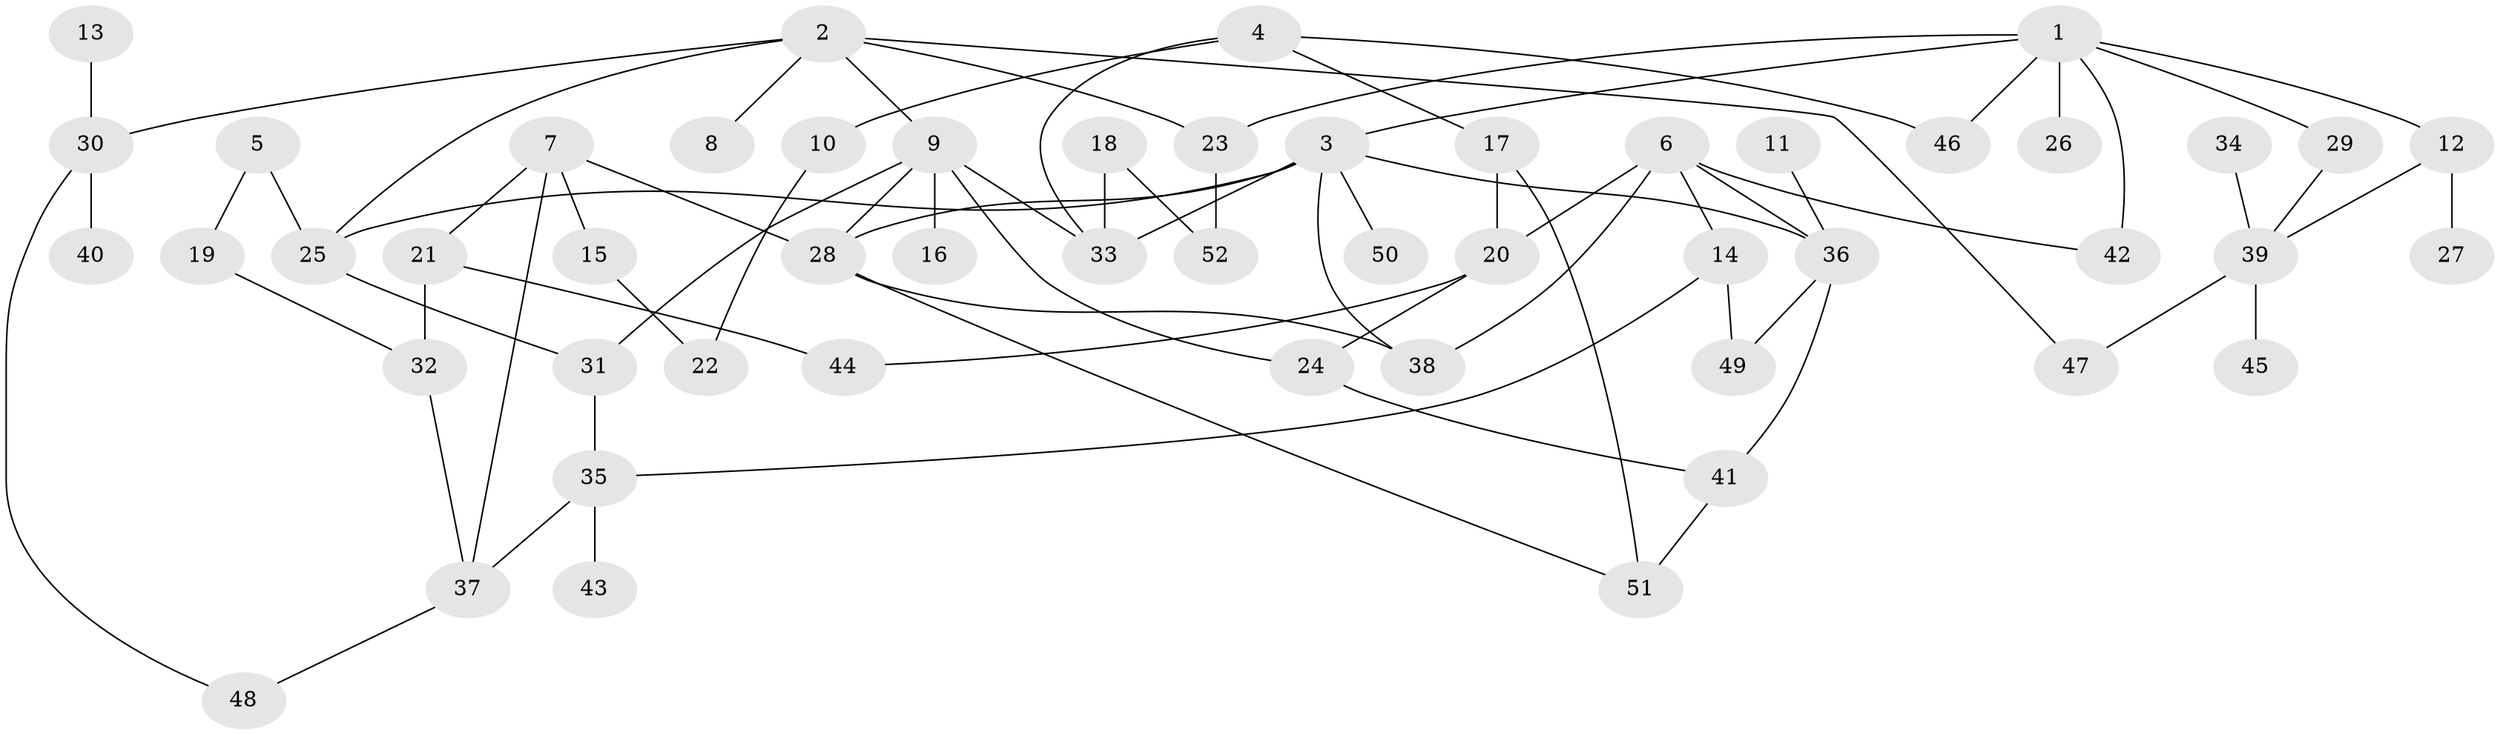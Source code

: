 // original degree distribution, {4: 0.038461538461538464, 8: 0.009615384615384616, 6: 0.04807692307692308, 3: 0.19230769230769232, 5: 0.08653846153846154, 2: 0.3269230769230769, 1: 0.2980769230769231}
// Generated by graph-tools (version 1.1) at 2025/01/03/09/25 03:01:07]
// undirected, 52 vertices, 75 edges
graph export_dot {
graph [start="1"]
  node [color=gray90,style=filled];
  1;
  2;
  3;
  4;
  5;
  6;
  7;
  8;
  9;
  10;
  11;
  12;
  13;
  14;
  15;
  16;
  17;
  18;
  19;
  20;
  21;
  22;
  23;
  24;
  25;
  26;
  27;
  28;
  29;
  30;
  31;
  32;
  33;
  34;
  35;
  36;
  37;
  38;
  39;
  40;
  41;
  42;
  43;
  44;
  45;
  46;
  47;
  48;
  49;
  50;
  51;
  52;
  1 -- 3 [weight=1.0];
  1 -- 12 [weight=1.0];
  1 -- 23 [weight=1.0];
  1 -- 26 [weight=1.0];
  1 -- 29 [weight=1.0];
  1 -- 42 [weight=1.0];
  1 -- 46 [weight=1.0];
  2 -- 8 [weight=1.0];
  2 -- 9 [weight=1.0];
  2 -- 23 [weight=1.0];
  2 -- 25 [weight=1.0];
  2 -- 30 [weight=1.0];
  2 -- 47 [weight=1.0];
  3 -- 25 [weight=2.0];
  3 -- 28 [weight=1.0];
  3 -- 33 [weight=1.0];
  3 -- 36 [weight=1.0];
  3 -- 38 [weight=1.0];
  3 -- 50 [weight=1.0];
  4 -- 10 [weight=1.0];
  4 -- 17 [weight=1.0];
  4 -- 33 [weight=1.0];
  4 -- 46 [weight=1.0];
  5 -- 19 [weight=1.0];
  5 -- 25 [weight=1.0];
  6 -- 14 [weight=1.0];
  6 -- 20 [weight=1.0];
  6 -- 36 [weight=1.0];
  6 -- 38 [weight=1.0];
  6 -- 42 [weight=1.0];
  7 -- 15 [weight=1.0];
  7 -- 21 [weight=1.0];
  7 -- 28 [weight=1.0];
  7 -- 37 [weight=1.0];
  9 -- 16 [weight=1.0];
  9 -- 24 [weight=1.0];
  9 -- 28 [weight=1.0];
  9 -- 31 [weight=1.0];
  9 -- 33 [weight=1.0];
  10 -- 22 [weight=1.0];
  11 -- 36 [weight=1.0];
  12 -- 27 [weight=1.0];
  12 -- 39 [weight=1.0];
  13 -- 30 [weight=1.0];
  14 -- 35 [weight=1.0];
  14 -- 49 [weight=1.0];
  15 -- 22 [weight=1.0];
  17 -- 20 [weight=1.0];
  17 -- 51 [weight=1.0];
  18 -- 33 [weight=1.0];
  18 -- 52 [weight=1.0];
  19 -- 32 [weight=1.0];
  20 -- 24 [weight=1.0];
  20 -- 44 [weight=1.0];
  21 -- 32 [weight=1.0];
  21 -- 44 [weight=1.0];
  23 -- 52 [weight=1.0];
  24 -- 41 [weight=1.0];
  25 -- 31 [weight=1.0];
  28 -- 38 [weight=1.0];
  28 -- 51 [weight=1.0];
  29 -- 39 [weight=1.0];
  30 -- 40 [weight=1.0];
  30 -- 48 [weight=1.0];
  31 -- 35 [weight=1.0];
  32 -- 37 [weight=1.0];
  34 -- 39 [weight=1.0];
  35 -- 37 [weight=1.0];
  35 -- 43 [weight=1.0];
  36 -- 41 [weight=1.0];
  36 -- 49 [weight=1.0];
  37 -- 48 [weight=1.0];
  39 -- 45 [weight=1.0];
  39 -- 47 [weight=1.0];
  41 -- 51 [weight=1.0];
}
